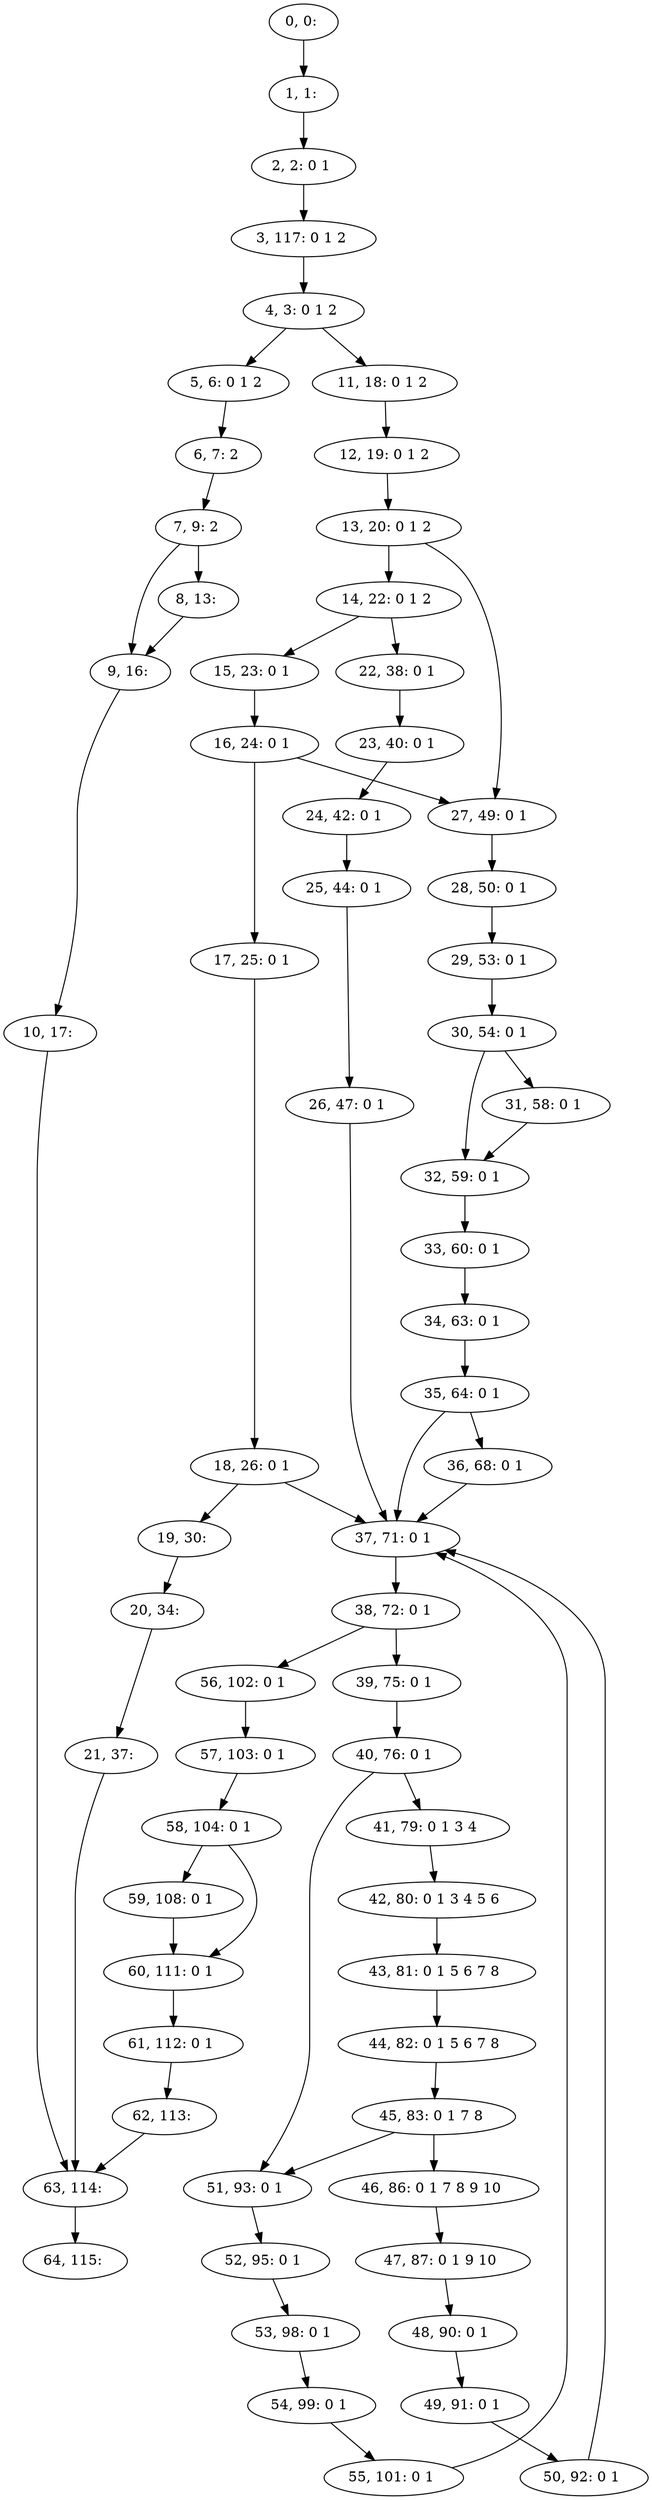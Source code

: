 digraph G {
0[label="0, 0: "];
1[label="1, 1: "];
2[label="2, 2: 0 1 "];
3[label="3, 117: 0 1 2 "];
4[label="4, 3: 0 1 2 "];
5[label="5, 6: 0 1 2 "];
6[label="6, 7: 2 "];
7[label="7, 9: 2 "];
8[label="8, 13: "];
9[label="9, 16: "];
10[label="10, 17: "];
11[label="11, 18: 0 1 2 "];
12[label="12, 19: 0 1 2 "];
13[label="13, 20: 0 1 2 "];
14[label="14, 22: 0 1 2 "];
15[label="15, 23: 0 1 "];
16[label="16, 24: 0 1 "];
17[label="17, 25: 0 1 "];
18[label="18, 26: 0 1 "];
19[label="19, 30: "];
20[label="20, 34: "];
21[label="21, 37: "];
22[label="22, 38: 0 1 "];
23[label="23, 40: 0 1 "];
24[label="24, 42: 0 1 "];
25[label="25, 44: 0 1 "];
26[label="26, 47: 0 1 "];
27[label="27, 49: 0 1 "];
28[label="28, 50: 0 1 "];
29[label="29, 53: 0 1 "];
30[label="30, 54: 0 1 "];
31[label="31, 58: 0 1 "];
32[label="32, 59: 0 1 "];
33[label="33, 60: 0 1 "];
34[label="34, 63: 0 1 "];
35[label="35, 64: 0 1 "];
36[label="36, 68: 0 1 "];
37[label="37, 71: 0 1 "];
38[label="38, 72: 0 1 "];
39[label="39, 75: 0 1 "];
40[label="40, 76: 0 1 "];
41[label="41, 79: 0 1 3 4 "];
42[label="42, 80: 0 1 3 4 5 6 "];
43[label="43, 81: 0 1 5 6 7 8 "];
44[label="44, 82: 0 1 5 6 7 8 "];
45[label="45, 83: 0 1 7 8 "];
46[label="46, 86: 0 1 7 8 9 10 "];
47[label="47, 87: 0 1 9 10 "];
48[label="48, 90: 0 1 "];
49[label="49, 91: 0 1 "];
50[label="50, 92: 0 1 "];
51[label="51, 93: 0 1 "];
52[label="52, 95: 0 1 "];
53[label="53, 98: 0 1 "];
54[label="54, 99: 0 1 "];
55[label="55, 101: 0 1 "];
56[label="56, 102: 0 1 "];
57[label="57, 103: 0 1 "];
58[label="58, 104: 0 1 "];
59[label="59, 108: 0 1 "];
60[label="60, 111: 0 1 "];
61[label="61, 112: 0 1 "];
62[label="62, 113: "];
63[label="63, 114: "];
64[label="64, 115: "];
0->1 ;
1->2 ;
2->3 ;
3->4 ;
4->5 ;
4->11 ;
5->6 ;
6->7 ;
7->8 ;
7->9 ;
8->9 ;
9->10 ;
10->63 ;
11->12 ;
12->13 ;
13->14 ;
13->27 ;
14->15 ;
14->22 ;
15->16 ;
16->17 ;
16->27 ;
17->18 ;
18->19 ;
18->37 ;
19->20 ;
20->21 ;
21->63 ;
22->23 ;
23->24 ;
24->25 ;
25->26 ;
26->37 ;
27->28 ;
28->29 ;
29->30 ;
30->31 ;
30->32 ;
31->32 ;
32->33 ;
33->34 ;
34->35 ;
35->36 ;
35->37 ;
36->37 ;
37->38 ;
38->39 ;
38->56 ;
39->40 ;
40->41 ;
40->51 ;
41->42 ;
42->43 ;
43->44 ;
44->45 ;
45->46 ;
45->51 ;
46->47 ;
47->48 ;
48->49 ;
49->50 ;
50->37 ;
51->52 ;
52->53 ;
53->54 ;
54->55 ;
55->37 ;
56->57 ;
57->58 ;
58->59 ;
58->60 ;
59->60 ;
60->61 ;
61->62 ;
62->63 ;
63->64 ;
}
